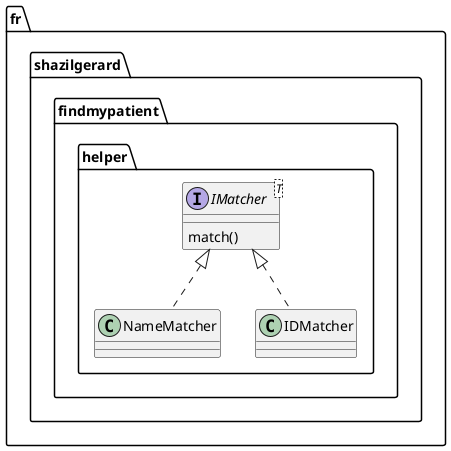 @startuml


package fr.shazilgerard.findmypatient.helper {

	interface IMatcher<T>{
		match()
	}
	class NameMatcher
	class IDMatcher
	

}
IMatcher <|.. NameMatcher
IMatcher <|.. IDMatcher 

@enduml